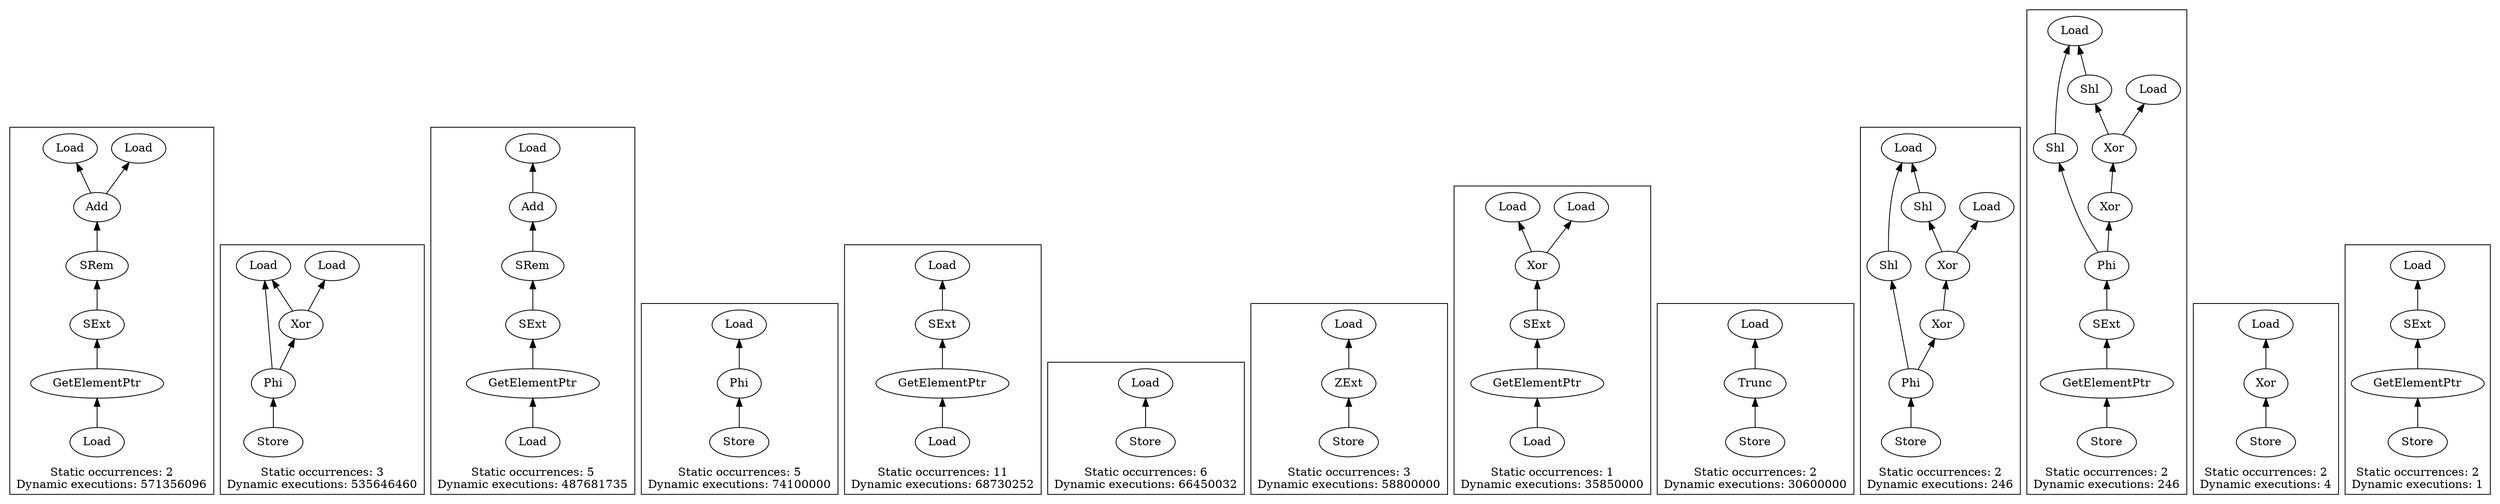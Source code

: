 strict digraph {
rankdir=BT
subgraph {
"0_846" [label="Add"]
"0_833" [label="Load"]
"0_846" -> "0_833"
"0_840" [label="Load"]
"0_846" -> "0_840"
"0_849" [label="GetElementPtr"]
"0_848" [label="SExt"]
"0_849" -> "0_848"
"0_850" [label="Load"]
"0_850" -> "0_849"
"0_847" [label="SRem"]
"0_848" -> "0_847"
"0_847" -> "0_846"
cluster=true
label="Static occurrences: 2\nDynamic executions: 571356096"
}
subgraph {
"1_92" [label="Phi"]
"1_80" [label="Load"]
"1_92" -> "1_80"
"1_90" [label="Xor"]
"1_92" -> "1_90"
"1_93" [label="Store"]
"1_93" -> "1_92"
"1_90" -> "1_80"
"1_89" [label="Load"]
"1_90" -> "1_89"
cluster=true
label="Static occurrences: 3\nDynamic executions: 535646460"
}
subgraph {
"2_85" [label="Add"]
"2_84" [label="Load"]
"2_85" -> "2_84"
"2_88" [label="GetElementPtr"]
"2_87" [label="SExt"]
"2_88" -> "2_87"
"2_89" [label="Load"]
"2_89" -> "2_88"
"2_86" [label="SRem"]
"2_87" -> "2_86"
"2_86" -> "2_85"
cluster=true
label="Static occurrences: 5\nDynamic executions: 487681735"
}
subgraph {
"3_556" [label="Phi"]
"3_554" [label="Load"]
"3_556" -> "3_554"
"3_557" [label="Store"]
"3_557" -> "3_556"
cluster=true
label="Static occurrences: 5\nDynamic executions: 74100000"
}
subgraph {
"4_83" [label="GetElementPtr"]
"4_82" [label="SExt"]
"4_83" -> "4_82"
"4_84" [label="Load"]
"4_84" -> "4_83"
"4_75" [label="Load"]
"4_82" -> "4_75"
cluster=true
label="Static occurrences: 11\nDynamic executions: 68730252"
}
subgraph {
"5_106" [label="Store"]
"5_105" [label="Load"]
"5_106" -> "5_105"
cluster=true
label="Static occurrences: 6\nDynamic executions: 66450032"
}
subgraph {
"6_129" [label="Store"]
"6_127" [label="ZExt"]
"6_129" -> "6_127"
"6_126" [label="Load"]
"6_127" -> "6_126"
cluster=true
label="Static occurrences: 3\nDynamic executions: 58800000"
}
subgraph {
"7_832" [label="GetElementPtr"]
"7_831" [label="SExt"]
"7_832" -> "7_831"
"7_833" [label="Load"]
"7_833" -> "7_832"
"7_830" [label="Xor"]
"7_831" -> "7_830"
"7_828" [label="Load"]
"7_830" -> "7_828"
"7_829" [label="Load"]
"7_830" -> "7_829"
cluster=true
label="Static occurrences: 1\nDynamic executions: 35850000"
}
subgraph {
"8_694" [label="Store"]
"8_692" [label="Trunc"]
"8_694" -> "8_692"
"8_691" [label="Load"]
"8_692" -> "8_691"
cluster=true
label="Static occurrences: 2\nDynamic executions: 30600000"
}
subgraph {
"9_52" [label="Phi"]
"9_50" [label="Shl"]
"9_52" -> "9_50"
"9_48" [label="Xor"]
"9_52" -> "9_48"
"9_46" [label="Shl"]
"9_42" [label="Load"]
"9_46" -> "9_42"
"9_50" -> "9_42"
"9_54" [label="Store"]
"9_54" -> "9_52"
"9_47" [label="Xor"]
"9_45" [label="Load"]
"9_47" -> "9_45"
"9_47" -> "9_46"
"9_48" -> "9_47"
cluster=true
label="Static occurrences: 2\nDynamic executions: 246"
}
subgraph {
"10_56" [label="GetElementPtr"]
"10_55" [label="SExt"]
"10_56" -> "10_55"
"10_52" [label="Phi"]
"10_50" [label="Shl"]
"10_52" -> "10_50"
"10_48" [label="Xor"]
"10_52" -> "10_48"
"10_55" -> "10_52"
"10_46" [label="Shl"]
"10_42" [label="Load"]
"10_46" -> "10_42"
"10_50" -> "10_42"
"10_58" [label="Store"]
"10_58" -> "10_56"
"10_47" [label="Xor"]
"10_45" [label="Load"]
"10_47" -> "10_45"
"10_47" -> "10_46"
"10_48" -> "10_47"
cluster=true
label="Static occurrences: 2\nDynamic executions: 246"
}
subgraph {
"11_28" [label="Store"]
"11_27" [label="Xor"]
"11_28" -> "11_27"
"11_26" [label="Load"]
"11_27" -> "11_26"
cluster=true
label="Static occurrences: 2\nDynamic executions: 4"
}
subgraph {
"12_36" [label="GetElementPtr"]
"12_35" [label="SExt"]
"12_36" -> "12_35"
"12_34" [label="Load"]
"12_35" -> "12_34"
"12_37" [label="Store"]
"12_37" -> "12_36"
cluster=true
label="Static occurrences: 2\nDynamic executions: 1"
}
}
